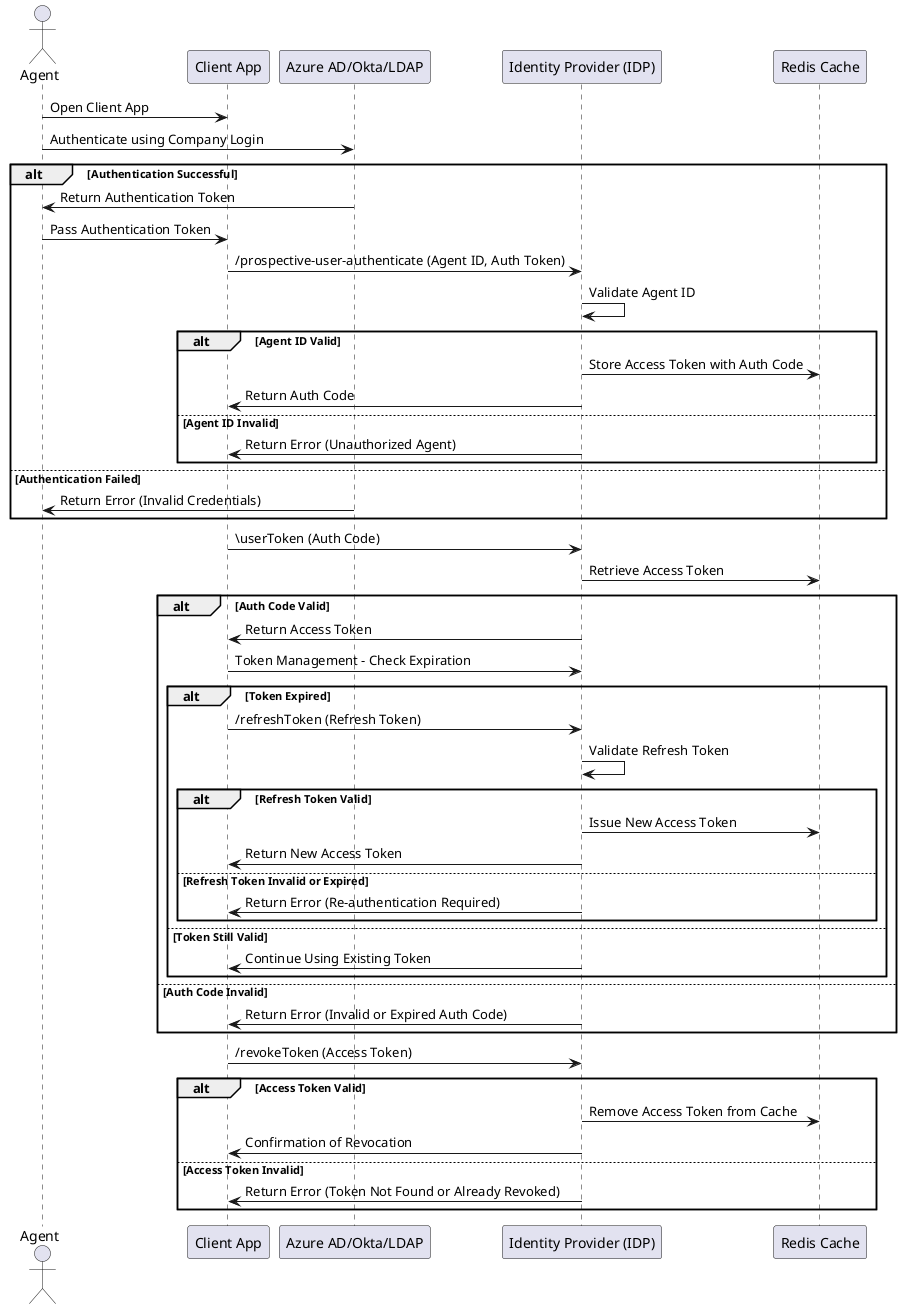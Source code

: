 @startuml

actor Agent as A
participant "Client App" as C
participant "Azure AD/Okta/LDAP" as IDP_Auth
participant "Identity Provider (IDP)" as IDP
participant "Redis Cache" as Redis

A -> C : Open Client App
A -> IDP_Auth : Authenticate using Company Login
alt Authentication Successful
    IDP_Auth -> A : Return Authentication Token
    A -> C : Pass Authentication Token
    C -> IDP : /prospective-user-authenticate (Agent ID, Auth Token)
    IDP -> IDP : Validate Agent ID
    alt Agent ID Valid
        IDP -> Redis : Store Access Token with Auth Code
        IDP -> C : Return Auth Code
    else Agent ID Invalid
        IDP -> C : Return Error (Unauthorized Agent)
    end
else Authentication Failed
    IDP_Auth -> A : Return Error (Invalid Credentials)
end

C -> IDP : \userToken (Auth Code)
IDP -> Redis : Retrieve Access Token
alt Auth Code Valid
    IDP -> C : Return Access Token
    C -> IDP : Token Management - Check Expiration
    alt Token Expired
        C -> IDP : /refreshToken (Refresh Token)
        IDP -> IDP : Validate Refresh Token
        alt Refresh Token Valid
            IDP -> Redis : Issue New Access Token
            IDP -> C : Return New Access Token
        else Refresh Token Invalid or Expired
            IDP -> C : Return Error (Re-authentication Required)
        end
    else Token Still Valid
        IDP -> C : Continue Using Existing Token
    end
else Auth Code Invalid
    IDP -> C : Return Error (Invalid or Expired Auth Code)
end

C -> IDP : /revokeToken (Access Token)
alt Access Token Valid
    IDP -> Redis : Remove Access Token from Cache
    IDP -> C : Confirmation of Revocation
else Access Token Invalid
    IDP -> C : Return Error (Token Not Found or Already Revoked)
end

@enduml